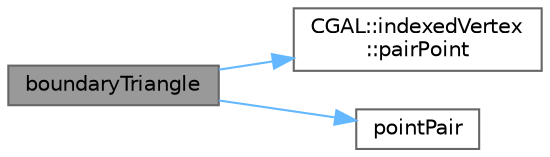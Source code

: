 digraph "boundaryTriangle"
{
 // LATEX_PDF_SIZE
  bgcolor="transparent";
  edge [fontname=Helvetica,fontsize=10,labelfontname=Helvetica,labelfontsize=10];
  node [fontname=Helvetica,fontsize=10,shape=box,height=0.2,width=0.4];
  rankdir="LR";
  Node1 [id="Node000001",label="boundaryTriangle",height=0.2,width=0.4,color="gray40", fillcolor="grey60", style="filled", fontcolor="black",tooltip=" "];
  Node1 -> Node2 [id="edge1_Node000001_Node000002",color="steelblue1",style="solid",tooltip=" "];
  Node2 [id="Node000002",label="CGAL::indexedVertex\l::pairPoint",height=0.2,width=0.4,color="grey40", fillcolor="white", style="filled",URL="$classCGAL_1_1indexedVertex.html#add505ea8d94cd8882b27bed67dc81bcf",tooltip=" "];
  Node1 -> Node3 [id="edge2_Node000001_Node000003",color="steelblue1",style="solid",tooltip=" "];
  Node3 [id="Node000003",label="pointPair",height=0.2,width=0.4,color="grey40", fillcolor="white", style="filled",URL="$namespaceCGAL.html#a4953345b69a927aa98a8ce459aafeb62",tooltip=" "];
}
